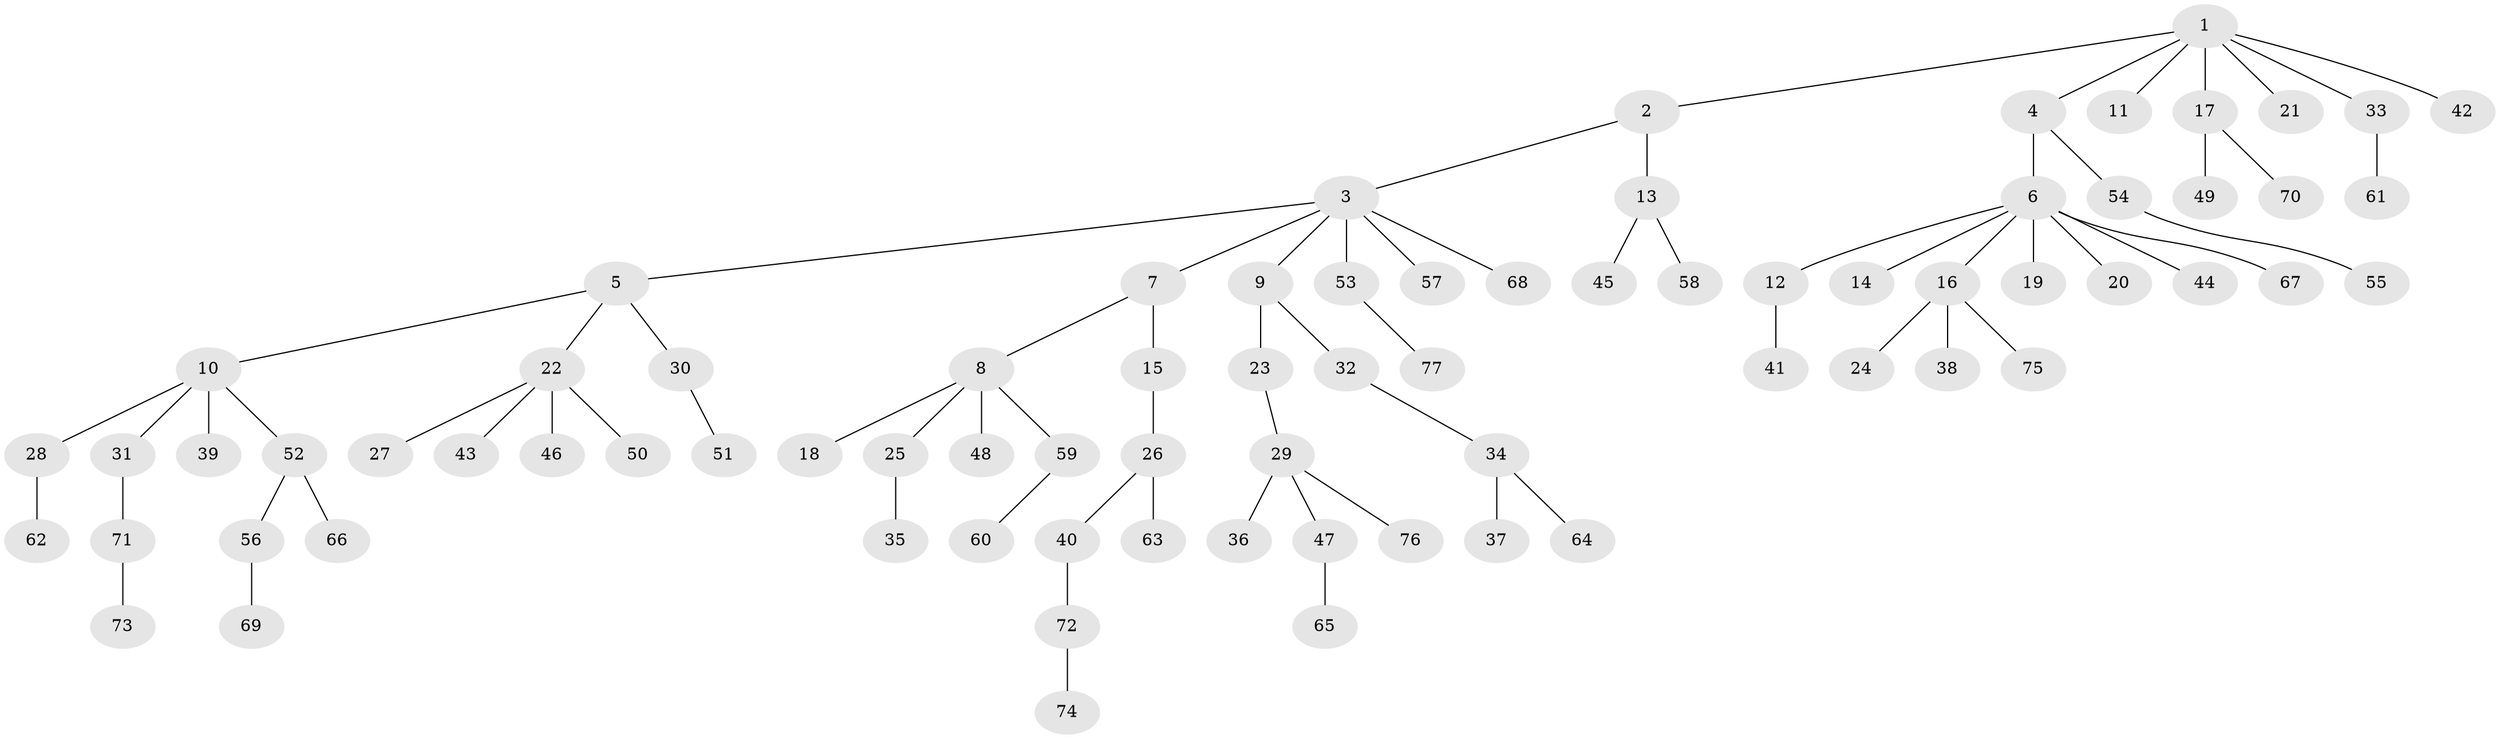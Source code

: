 // coarse degree distribution, {6: 0.037037037037037035, 3: 0.12962962962962962, 4: 0.07407407407407407, 7: 0.018518518518518517, 1: 0.5555555555555556, 2: 0.18518518518518517}
// Generated by graph-tools (version 1.1) at 2025/51/03/04/25 22:51:49]
// undirected, 77 vertices, 76 edges
graph export_dot {
  node [color=gray90,style=filled];
  1;
  2;
  3;
  4;
  5;
  6;
  7;
  8;
  9;
  10;
  11;
  12;
  13;
  14;
  15;
  16;
  17;
  18;
  19;
  20;
  21;
  22;
  23;
  24;
  25;
  26;
  27;
  28;
  29;
  30;
  31;
  32;
  33;
  34;
  35;
  36;
  37;
  38;
  39;
  40;
  41;
  42;
  43;
  44;
  45;
  46;
  47;
  48;
  49;
  50;
  51;
  52;
  53;
  54;
  55;
  56;
  57;
  58;
  59;
  60;
  61;
  62;
  63;
  64;
  65;
  66;
  67;
  68;
  69;
  70;
  71;
  72;
  73;
  74;
  75;
  76;
  77;
  1 -- 2;
  1 -- 4;
  1 -- 11;
  1 -- 17;
  1 -- 21;
  1 -- 33;
  1 -- 42;
  2 -- 3;
  2 -- 13;
  3 -- 5;
  3 -- 7;
  3 -- 9;
  3 -- 53;
  3 -- 57;
  3 -- 68;
  4 -- 6;
  4 -- 54;
  5 -- 10;
  5 -- 22;
  5 -- 30;
  6 -- 12;
  6 -- 14;
  6 -- 16;
  6 -- 19;
  6 -- 20;
  6 -- 44;
  6 -- 67;
  7 -- 8;
  7 -- 15;
  8 -- 18;
  8 -- 25;
  8 -- 48;
  8 -- 59;
  9 -- 23;
  9 -- 32;
  10 -- 28;
  10 -- 31;
  10 -- 39;
  10 -- 52;
  12 -- 41;
  13 -- 45;
  13 -- 58;
  15 -- 26;
  16 -- 24;
  16 -- 38;
  16 -- 75;
  17 -- 49;
  17 -- 70;
  22 -- 27;
  22 -- 43;
  22 -- 46;
  22 -- 50;
  23 -- 29;
  25 -- 35;
  26 -- 40;
  26 -- 63;
  28 -- 62;
  29 -- 36;
  29 -- 47;
  29 -- 76;
  30 -- 51;
  31 -- 71;
  32 -- 34;
  33 -- 61;
  34 -- 37;
  34 -- 64;
  40 -- 72;
  47 -- 65;
  52 -- 56;
  52 -- 66;
  53 -- 77;
  54 -- 55;
  56 -- 69;
  59 -- 60;
  71 -- 73;
  72 -- 74;
}
